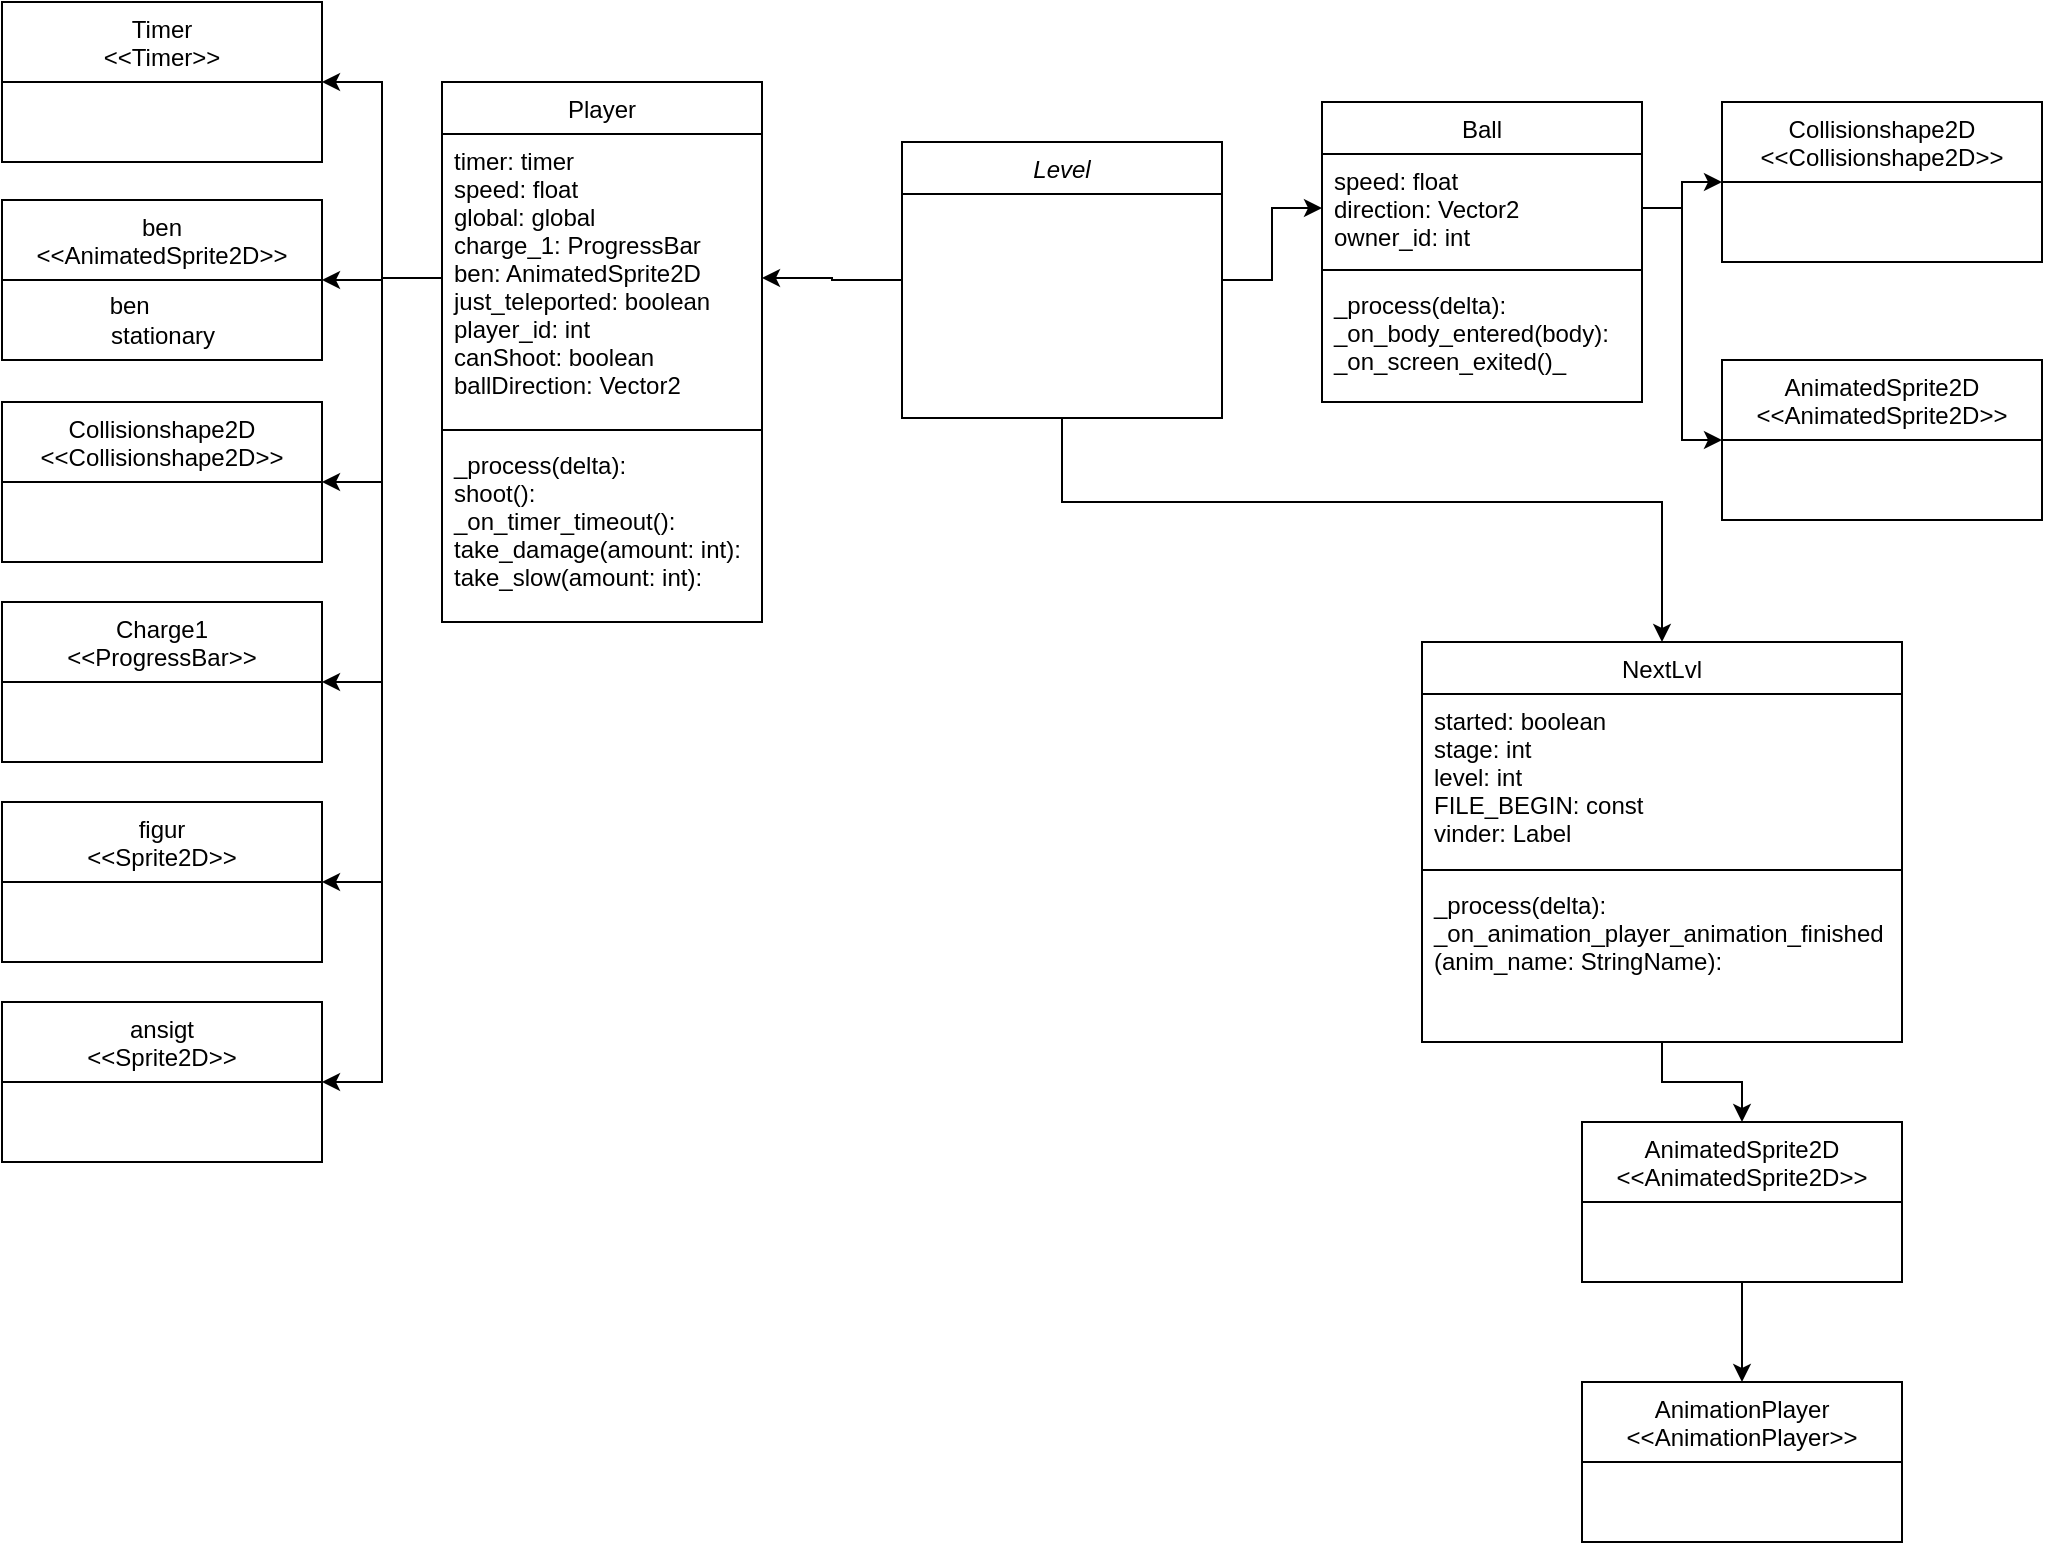 <mxfile version="24.4.0" type="device">
  <diagram id="C5RBs43oDa-KdzZeNtuy" name="Page-1">
    <mxGraphModel dx="1961" dy="730" grid="1" gridSize="10" guides="1" tooltips="1" connect="1" arrows="1" fold="1" page="1" pageScale="1" pageWidth="827" pageHeight="1169" math="0" shadow="0">
      <root>
        <mxCell id="WIyWlLk6GJQsqaUBKTNV-0" />
        <mxCell id="WIyWlLk6GJQsqaUBKTNV-1" parent="WIyWlLk6GJQsqaUBKTNV-0" />
        <mxCell id="SMLwdEylpoDKnRZ4FDC2-18" value="" style="edgeStyle=orthogonalEdgeStyle;rounded=0;orthogonalLoop=1;jettySize=auto;html=1;entryX=1;entryY=0.5;entryDx=0;entryDy=0;" parent="WIyWlLk6GJQsqaUBKTNV-1" source="zkfFHV4jXpPFQw0GAbJ--0" target="SMLwdEylpoDKnRZ4FDC2-1" edge="1">
          <mxGeometry relative="1" as="geometry" />
        </mxCell>
        <mxCell id="SMLwdEylpoDKnRZ4FDC2-27" style="edgeStyle=orthogonalEdgeStyle;rounded=0;orthogonalLoop=1;jettySize=auto;html=1;entryX=0;entryY=0.5;entryDx=0;entryDy=0;" parent="WIyWlLk6GJQsqaUBKTNV-1" source="zkfFHV4jXpPFQw0GAbJ--0" target="zkfFHV4jXpPFQw0GAbJ--18" edge="1">
          <mxGeometry relative="1" as="geometry">
            <mxPoint x="437.12" y="187.172" as="targetPoint" />
          </mxGeometry>
        </mxCell>
        <mxCell id="SMLwdEylpoDKnRZ4FDC2-36" style="edgeStyle=orthogonalEdgeStyle;rounded=0;orthogonalLoop=1;jettySize=auto;html=1;entryX=0.5;entryY=0;entryDx=0;entryDy=0;" parent="WIyWlLk6GJQsqaUBKTNV-1" source="zkfFHV4jXpPFQw0GAbJ--0" target="SMLwdEylpoDKnRZ4FDC2-32" edge="1">
          <mxGeometry relative="1" as="geometry">
            <Array as="points">
              <mxPoint x="300" y="300" />
              <mxPoint x="600" y="300" />
            </Array>
          </mxGeometry>
        </mxCell>
        <mxCell id="zkfFHV4jXpPFQw0GAbJ--0" value="Level" style="swimlane;fontStyle=2;align=center;verticalAlign=top;childLayout=stackLayout;horizontal=1;startSize=26;horizontalStack=0;resizeParent=1;resizeLast=0;collapsible=1;marginBottom=0;rounded=0;shadow=0;strokeWidth=1;" parent="WIyWlLk6GJQsqaUBKTNV-1" vertex="1">
          <mxGeometry x="220" y="120" width="160" height="138" as="geometry">
            <mxRectangle x="230" y="140" width="160" height="26" as="alternateBounds" />
          </mxGeometry>
        </mxCell>
        <mxCell id="zkfFHV4jXpPFQw0GAbJ--17" value="Ball" style="swimlane;fontStyle=0;align=center;verticalAlign=top;childLayout=stackLayout;horizontal=1;startSize=26;horizontalStack=0;resizeParent=1;resizeLast=0;collapsible=1;marginBottom=0;rounded=0;shadow=0;strokeWidth=1;" parent="WIyWlLk6GJQsqaUBKTNV-1" vertex="1">
          <mxGeometry x="430" y="100" width="160" height="150" as="geometry">
            <mxRectangle x="550" y="140" width="160" height="26" as="alternateBounds" />
          </mxGeometry>
        </mxCell>
        <mxCell id="zkfFHV4jXpPFQw0GAbJ--18" value="speed: float&#xa;direction: Vector2&#xa;owner_id: int" style="text;align=left;verticalAlign=top;spacingLeft=4;spacingRight=4;overflow=hidden;rotatable=0;points=[[0,0.5],[1,0.5]];portConstraint=eastwest;" parent="zkfFHV4jXpPFQw0GAbJ--17" vertex="1">
          <mxGeometry y="26" width="160" height="54" as="geometry" />
        </mxCell>
        <mxCell id="zkfFHV4jXpPFQw0GAbJ--23" value="" style="line;html=1;strokeWidth=1;align=left;verticalAlign=middle;spacingTop=-1;spacingLeft=3;spacingRight=3;rotatable=0;labelPosition=right;points=[];portConstraint=eastwest;" parent="zkfFHV4jXpPFQw0GAbJ--17" vertex="1">
          <mxGeometry y="80" width="160" height="8" as="geometry" />
        </mxCell>
        <mxCell id="zkfFHV4jXpPFQw0GAbJ--24" value="_process(delta):&#xa;_on_body_entered(body):&#xa;_on_screen_exited()_" style="text;align=left;verticalAlign=top;spacingLeft=4;spacingRight=4;overflow=hidden;rotatable=0;points=[[0,0.5],[1,0.5]];portConstraint=eastwest;" parent="zkfFHV4jXpPFQw0GAbJ--17" vertex="1">
          <mxGeometry y="88" width="160" height="62" as="geometry" />
        </mxCell>
        <mxCell id="SMLwdEylpoDKnRZ4FDC2-0" value="Player" style="swimlane;fontStyle=0;align=center;verticalAlign=top;childLayout=stackLayout;horizontal=1;startSize=26;horizontalStack=0;resizeParent=1;resizeLast=0;collapsible=1;marginBottom=0;rounded=0;shadow=0;strokeWidth=1;" parent="WIyWlLk6GJQsqaUBKTNV-1" vertex="1">
          <mxGeometry x="-10" y="90" width="160" height="270" as="geometry">
            <mxRectangle x="130" y="380" width="160" height="26" as="alternateBounds" />
          </mxGeometry>
        </mxCell>
        <mxCell id="SMLwdEylpoDKnRZ4FDC2-1" value="timer: timer&#xa;speed: float&#xa;global: global&#xa;charge_1: ProgressBar&#xa;ben: AnimatedSprite2D&#xa;just_teleported: boolean&#xa;player_id: int&#xa;canShoot: boolean&#xa;ballDirection: Vector2" style="text;align=left;verticalAlign=top;spacingLeft=4;spacingRight=4;overflow=hidden;rotatable=0;points=[[0,0.5],[1,0.5]];portConstraint=eastwest;" parent="SMLwdEylpoDKnRZ4FDC2-0" vertex="1">
          <mxGeometry y="26" width="160" height="144" as="geometry" />
        </mxCell>
        <mxCell id="SMLwdEylpoDKnRZ4FDC2-3" value="" style="line;html=1;strokeWidth=1;align=left;verticalAlign=middle;spacingTop=-1;spacingLeft=3;spacingRight=3;rotatable=0;labelPosition=right;points=[];portConstraint=eastwest;" parent="SMLwdEylpoDKnRZ4FDC2-0" vertex="1">
          <mxGeometry y="170" width="160" height="8" as="geometry" />
        </mxCell>
        <mxCell id="SMLwdEylpoDKnRZ4FDC2-5" value="_process(delta):&#xa;shoot():&#xa;_on_timer_timeout():&#xa;take_damage(amount: int):&#xa;take_slow(amount: int):" style="text;align=left;verticalAlign=top;spacingLeft=4;spacingRight=4;overflow=hidden;rotatable=0;points=[[0,0.5],[1,0.5]];portConstraint=eastwest;" parent="SMLwdEylpoDKnRZ4FDC2-0" vertex="1">
          <mxGeometry y="178" width="160" height="92" as="geometry" />
        </mxCell>
        <mxCell id="SMLwdEylpoDKnRZ4FDC2-6" value="ben&#xa;&lt;&lt;AnimatedSprite2D&gt;&gt;" style="swimlane;fontStyle=0;align=center;verticalAlign=top;childLayout=stackLayout;horizontal=1;startSize=40;horizontalStack=0;resizeParent=1;resizeLast=0;collapsible=1;marginBottom=0;rounded=0;shadow=0;strokeWidth=1;" parent="WIyWlLk6GJQsqaUBKTNV-1" vertex="1">
          <mxGeometry x="-230" y="149" width="160" height="80" as="geometry">
            <mxRectangle x="130" y="380" width="160" height="26" as="alternateBounds" />
          </mxGeometry>
        </mxCell>
        <mxCell id="SMLwdEylpoDKnRZ4FDC2-26" value="ben&amp;nbsp; &amp;nbsp; &amp;nbsp; &amp;nbsp; &amp;nbsp;&amp;nbsp;&lt;div&gt;stationary&lt;/div&gt;" style="text;html=1;align=center;verticalAlign=middle;resizable=0;points=[];autosize=1;strokeColor=none;fillColor=none;" parent="SMLwdEylpoDKnRZ4FDC2-6" vertex="1">
          <mxGeometry y="40" width="160" height="40" as="geometry" />
        </mxCell>
        <mxCell id="SMLwdEylpoDKnRZ4FDC2-12" value="Collisionshape2D&#xa;&lt;&lt;Collisionshape2D&gt;&gt;" style="swimlane;fontStyle=0;align=center;verticalAlign=top;childLayout=stackLayout;horizontal=1;startSize=40;horizontalStack=0;resizeParent=1;resizeLast=0;collapsible=1;marginBottom=0;rounded=0;shadow=0;strokeWidth=1;" parent="WIyWlLk6GJQsqaUBKTNV-1" vertex="1">
          <mxGeometry x="-230" y="250" width="160" height="80" as="geometry">
            <mxRectangle x="130" y="380" width="160" height="26" as="alternateBounds" />
          </mxGeometry>
        </mxCell>
        <mxCell id="SMLwdEylpoDKnRZ4FDC2-14" value="figur&#xa;&lt;&lt;Sprite2D&gt;&gt;" style="swimlane;fontStyle=0;align=center;verticalAlign=top;childLayout=stackLayout;horizontal=1;startSize=40;horizontalStack=0;resizeParent=1;resizeLast=0;collapsible=1;marginBottom=0;rounded=0;shadow=0;strokeWidth=1;" parent="WIyWlLk6GJQsqaUBKTNV-1" vertex="1">
          <mxGeometry x="-230" y="450" width="160" height="80" as="geometry">
            <mxRectangle x="130" y="380" width="160" height="26" as="alternateBounds" />
          </mxGeometry>
        </mxCell>
        <mxCell id="SMLwdEylpoDKnRZ4FDC2-15" value="ansigt&#xa;&lt;&lt;Sprite2D&gt;&gt;" style="swimlane;fontStyle=0;align=center;verticalAlign=top;childLayout=stackLayout;horizontal=1;startSize=40;horizontalStack=0;resizeParent=1;resizeLast=0;collapsible=1;marginBottom=0;rounded=0;shadow=0;strokeWidth=1;" parent="WIyWlLk6GJQsqaUBKTNV-1" vertex="1">
          <mxGeometry x="-230" y="550" width="160" height="80" as="geometry">
            <mxRectangle x="130" y="380" width="160" height="26" as="alternateBounds" />
          </mxGeometry>
        </mxCell>
        <mxCell id="SMLwdEylpoDKnRZ4FDC2-16" value="Timer&#xa;&lt;&lt;Timer&gt;&gt;" style="swimlane;fontStyle=0;align=center;verticalAlign=top;childLayout=stackLayout;horizontal=1;startSize=40;horizontalStack=0;resizeParent=1;resizeLast=0;collapsible=1;marginBottom=0;rounded=0;shadow=0;strokeWidth=1;" parent="WIyWlLk6GJQsqaUBKTNV-1" vertex="1">
          <mxGeometry x="-230" y="50" width="160" height="80" as="geometry">
            <mxRectangle x="130" y="380" width="160" height="26" as="alternateBounds" />
          </mxGeometry>
        </mxCell>
        <mxCell id="SMLwdEylpoDKnRZ4FDC2-17" value="Charge1&#xa;&lt;&lt;ProgressBar&gt;&gt;" style="swimlane;fontStyle=0;align=center;verticalAlign=top;childLayout=stackLayout;horizontal=1;startSize=40;horizontalStack=0;resizeParent=1;resizeLast=0;collapsible=1;marginBottom=0;rounded=0;shadow=0;strokeWidth=1;" parent="WIyWlLk6GJQsqaUBKTNV-1" vertex="1">
          <mxGeometry x="-230" y="350" width="160" height="80" as="geometry">
            <mxRectangle x="130" y="380" width="160" height="26" as="alternateBounds" />
          </mxGeometry>
        </mxCell>
        <mxCell id="SMLwdEylpoDKnRZ4FDC2-19" style="edgeStyle=orthogonalEdgeStyle;rounded=0;orthogonalLoop=1;jettySize=auto;html=1;entryX=1;entryY=0.5;entryDx=0;entryDy=0;" parent="WIyWlLk6GJQsqaUBKTNV-1" source="SMLwdEylpoDKnRZ4FDC2-1" target="SMLwdEylpoDKnRZ4FDC2-6" edge="1">
          <mxGeometry relative="1" as="geometry" />
        </mxCell>
        <mxCell id="SMLwdEylpoDKnRZ4FDC2-20" style="edgeStyle=orthogonalEdgeStyle;rounded=0;orthogonalLoop=1;jettySize=auto;html=1;entryX=1;entryY=0.5;entryDx=0;entryDy=0;" parent="WIyWlLk6GJQsqaUBKTNV-1" source="SMLwdEylpoDKnRZ4FDC2-1" target="SMLwdEylpoDKnRZ4FDC2-12" edge="1">
          <mxGeometry relative="1" as="geometry" />
        </mxCell>
        <mxCell id="SMLwdEylpoDKnRZ4FDC2-21" style="edgeStyle=orthogonalEdgeStyle;rounded=0;orthogonalLoop=1;jettySize=auto;html=1;entryX=1;entryY=0.5;entryDx=0;entryDy=0;" parent="WIyWlLk6GJQsqaUBKTNV-1" source="SMLwdEylpoDKnRZ4FDC2-1" target="SMLwdEylpoDKnRZ4FDC2-16" edge="1">
          <mxGeometry relative="1" as="geometry" />
        </mxCell>
        <mxCell id="SMLwdEylpoDKnRZ4FDC2-22" style="edgeStyle=orthogonalEdgeStyle;rounded=0;orthogonalLoop=1;jettySize=auto;html=1;entryX=1;entryY=0.5;entryDx=0;entryDy=0;" parent="WIyWlLk6GJQsqaUBKTNV-1" source="SMLwdEylpoDKnRZ4FDC2-1" target="SMLwdEylpoDKnRZ4FDC2-17" edge="1">
          <mxGeometry relative="1" as="geometry" />
        </mxCell>
        <mxCell id="SMLwdEylpoDKnRZ4FDC2-23" style="edgeStyle=orthogonalEdgeStyle;rounded=0;orthogonalLoop=1;jettySize=auto;html=1;entryX=1;entryY=0.5;entryDx=0;entryDy=0;" parent="WIyWlLk6GJQsqaUBKTNV-1" source="SMLwdEylpoDKnRZ4FDC2-1" target="SMLwdEylpoDKnRZ4FDC2-14" edge="1">
          <mxGeometry relative="1" as="geometry" />
        </mxCell>
        <mxCell id="SMLwdEylpoDKnRZ4FDC2-24" style="edgeStyle=orthogonalEdgeStyle;rounded=0;orthogonalLoop=1;jettySize=auto;html=1;entryX=1;entryY=0.5;entryDx=0;entryDy=0;" parent="WIyWlLk6GJQsqaUBKTNV-1" source="SMLwdEylpoDKnRZ4FDC2-1" target="SMLwdEylpoDKnRZ4FDC2-15" edge="1">
          <mxGeometry relative="1" as="geometry" />
        </mxCell>
        <mxCell id="SMLwdEylpoDKnRZ4FDC2-28" value="Collisionshape2D&#xa;&lt;&lt;Collisionshape2D&gt;&gt;" style="swimlane;fontStyle=0;align=center;verticalAlign=top;childLayout=stackLayout;horizontal=1;startSize=40;horizontalStack=0;resizeParent=1;resizeLast=0;collapsible=1;marginBottom=0;rounded=0;shadow=0;strokeWidth=1;" parent="WIyWlLk6GJQsqaUBKTNV-1" vertex="1">
          <mxGeometry x="630" y="100" width="160" height="80" as="geometry">
            <mxRectangle x="130" y="380" width="160" height="26" as="alternateBounds" />
          </mxGeometry>
        </mxCell>
        <mxCell id="SMLwdEylpoDKnRZ4FDC2-29" value="AnimatedSprite2D&#xa;&lt;&lt;AnimatedSprite2D&gt;&gt;" style="swimlane;fontStyle=0;align=center;verticalAlign=top;childLayout=stackLayout;horizontal=1;startSize=40;horizontalStack=0;resizeParent=1;resizeLast=0;collapsible=1;marginBottom=0;rounded=0;shadow=0;strokeWidth=1;" parent="WIyWlLk6GJQsqaUBKTNV-1" vertex="1">
          <mxGeometry x="630" y="229" width="160" height="80" as="geometry">
            <mxRectangle x="130" y="380" width="160" height="26" as="alternateBounds" />
          </mxGeometry>
        </mxCell>
        <mxCell id="SMLwdEylpoDKnRZ4FDC2-30" style="edgeStyle=orthogonalEdgeStyle;rounded=0;orthogonalLoop=1;jettySize=auto;html=1;entryX=0;entryY=0.5;entryDx=0;entryDy=0;" parent="WIyWlLk6GJQsqaUBKTNV-1" source="zkfFHV4jXpPFQw0GAbJ--18" target="SMLwdEylpoDKnRZ4FDC2-28" edge="1">
          <mxGeometry relative="1" as="geometry" />
        </mxCell>
        <mxCell id="SMLwdEylpoDKnRZ4FDC2-31" style="edgeStyle=orthogonalEdgeStyle;rounded=0;orthogonalLoop=1;jettySize=auto;html=1;entryX=0;entryY=0.5;entryDx=0;entryDy=0;" parent="WIyWlLk6GJQsqaUBKTNV-1" source="zkfFHV4jXpPFQw0GAbJ--18" target="SMLwdEylpoDKnRZ4FDC2-29" edge="1">
          <mxGeometry relative="1" as="geometry" />
        </mxCell>
        <mxCell id="SMLwdEylpoDKnRZ4FDC2-38" style="edgeStyle=orthogonalEdgeStyle;rounded=0;orthogonalLoop=1;jettySize=auto;html=1;entryX=0.5;entryY=0;entryDx=0;entryDy=0;" parent="WIyWlLk6GJQsqaUBKTNV-1" source="SMLwdEylpoDKnRZ4FDC2-32" target="SMLwdEylpoDKnRZ4FDC2-37" edge="1">
          <mxGeometry relative="1" as="geometry" />
        </mxCell>
        <mxCell id="SMLwdEylpoDKnRZ4FDC2-32" value="NextLvl" style="swimlane;fontStyle=0;align=center;verticalAlign=top;childLayout=stackLayout;horizontal=1;startSize=26;horizontalStack=0;resizeParent=1;resizeLast=0;collapsible=1;marginBottom=0;rounded=0;shadow=0;strokeWidth=1;" parent="WIyWlLk6GJQsqaUBKTNV-1" vertex="1">
          <mxGeometry x="480" y="370" width="240" height="200" as="geometry">
            <mxRectangle x="550" y="140" width="160" height="26" as="alternateBounds" />
          </mxGeometry>
        </mxCell>
        <mxCell id="SMLwdEylpoDKnRZ4FDC2-33" value="started: boolean&#xa;stage: int&#xa;level: int&#xa;FILE_BEGIN: const&#xa;vinder: Label" style="text;align=left;verticalAlign=top;spacingLeft=4;spacingRight=4;overflow=hidden;rotatable=0;points=[[0,0.5],[1,0.5]];portConstraint=eastwest;" parent="SMLwdEylpoDKnRZ4FDC2-32" vertex="1">
          <mxGeometry y="26" width="240" height="84" as="geometry" />
        </mxCell>
        <mxCell id="SMLwdEylpoDKnRZ4FDC2-34" value="" style="line;html=1;strokeWidth=1;align=left;verticalAlign=middle;spacingTop=-1;spacingLeft=3;spacingRight=3;rotatable=0;labelPosition=right;points=[];portConstraint=eastwest;" parent="SMLwdEylpoDKnRZ4FDC2-32" vertex="1">
          <mxGeometry y="110" width="240" height="8" as="geometry" />
        </mxCell>
        <mxCell id="SMLwdEylpoDKnRZ4FDC2-35" value="_process(delta):&#xa;_on_animation_player_animation_finished&#xa;(anim_name: StringName):" style="text;align=left;verticalAlign=top;spacingLeft=4;spacingRight=4;overflow=hidden;rotatable=0;points=[[0,0.5],[1,0.5]];portConstraint=eastwest;" parent="SMLwdEylpoDKnRZ4FDC2-32" vertex="1">
          <mxGeometry y="118" width="240" height="62" as="geometry" />
        </mxCell>
        <mxCell id="SMLwdEylpoDKnRZ4FDC2-40" style="edgeStyle=orthogonalEdgeStyle;rounded=0;orthogonalLoop=1;jettySize=auto;html=1;entryX=0.5;entryY=0;entryDx=0;entryDy=0;" parent="WIyWlLk6GJQsqaUBKTNV-1" source="SMLwdEylpoDKnRZ4FDC2-37" target="SMLwdEylpoDKnRZ4FDC2-39" edge="1">
          <mxGeometry relative="1" as="geometry" />
        </mxCell>
        <mxCell id="SMLwdEylpoDKnRZ4FDC2-37" value="AnimatedSprite2D&#xa;&lt;&lt;AnimatedSprite2D&gt;&gt;" style="swimlane;fontStyle=0;align=center;verticalAlign=top;childLayout=stackLayout;horizontal=1;startSize=40;horizontalStack=0;resizeParent=1;resizeLast=0;collapsible=1;marginBottom=0;rounded=0;shadow=0;strokeWidth=1;" parent="WIyWlLk6GJQsqaUBKTNV-1" vertex="1">
          <mxGeometry x="560" y="610" width="160" height="80" as="geometry">
            <mxRectangle x="130" y="380" width="160" height="26" as="alternateBounds" />
          </mxGeometry>
        </mxCell>
        <mxCell id="SMLwdEylpoDKnRZ4FDC2-39" value="AnimationPlayer&#xa;&lt;&lt;AnimationPlayer&gt;&gt;" style="swimlane;fontStyle=0;align=center;verticalAlign=top;childLayout=stackLayout;horizontal=1;startSize=40;horizontalStack=0;resizeParent=1;resizeLast=0;collapsible=1;marginBottom=0;rounded=0;shadow=0;strokeWidth=1;" parent="WIyWlLk6GJQsqaUBKTNV-1" vertex="1">
          <mxGeometry x="560" y="740" width="160" height="80" as="geometry">
            <mxRectangle x="130" y="380" width="160" height="26" as="alternateBounds" />
          </mxGeometry>
        </mxCell>
      </root>
    </mxGraphModel>
  </diagram>
</mxfile>
